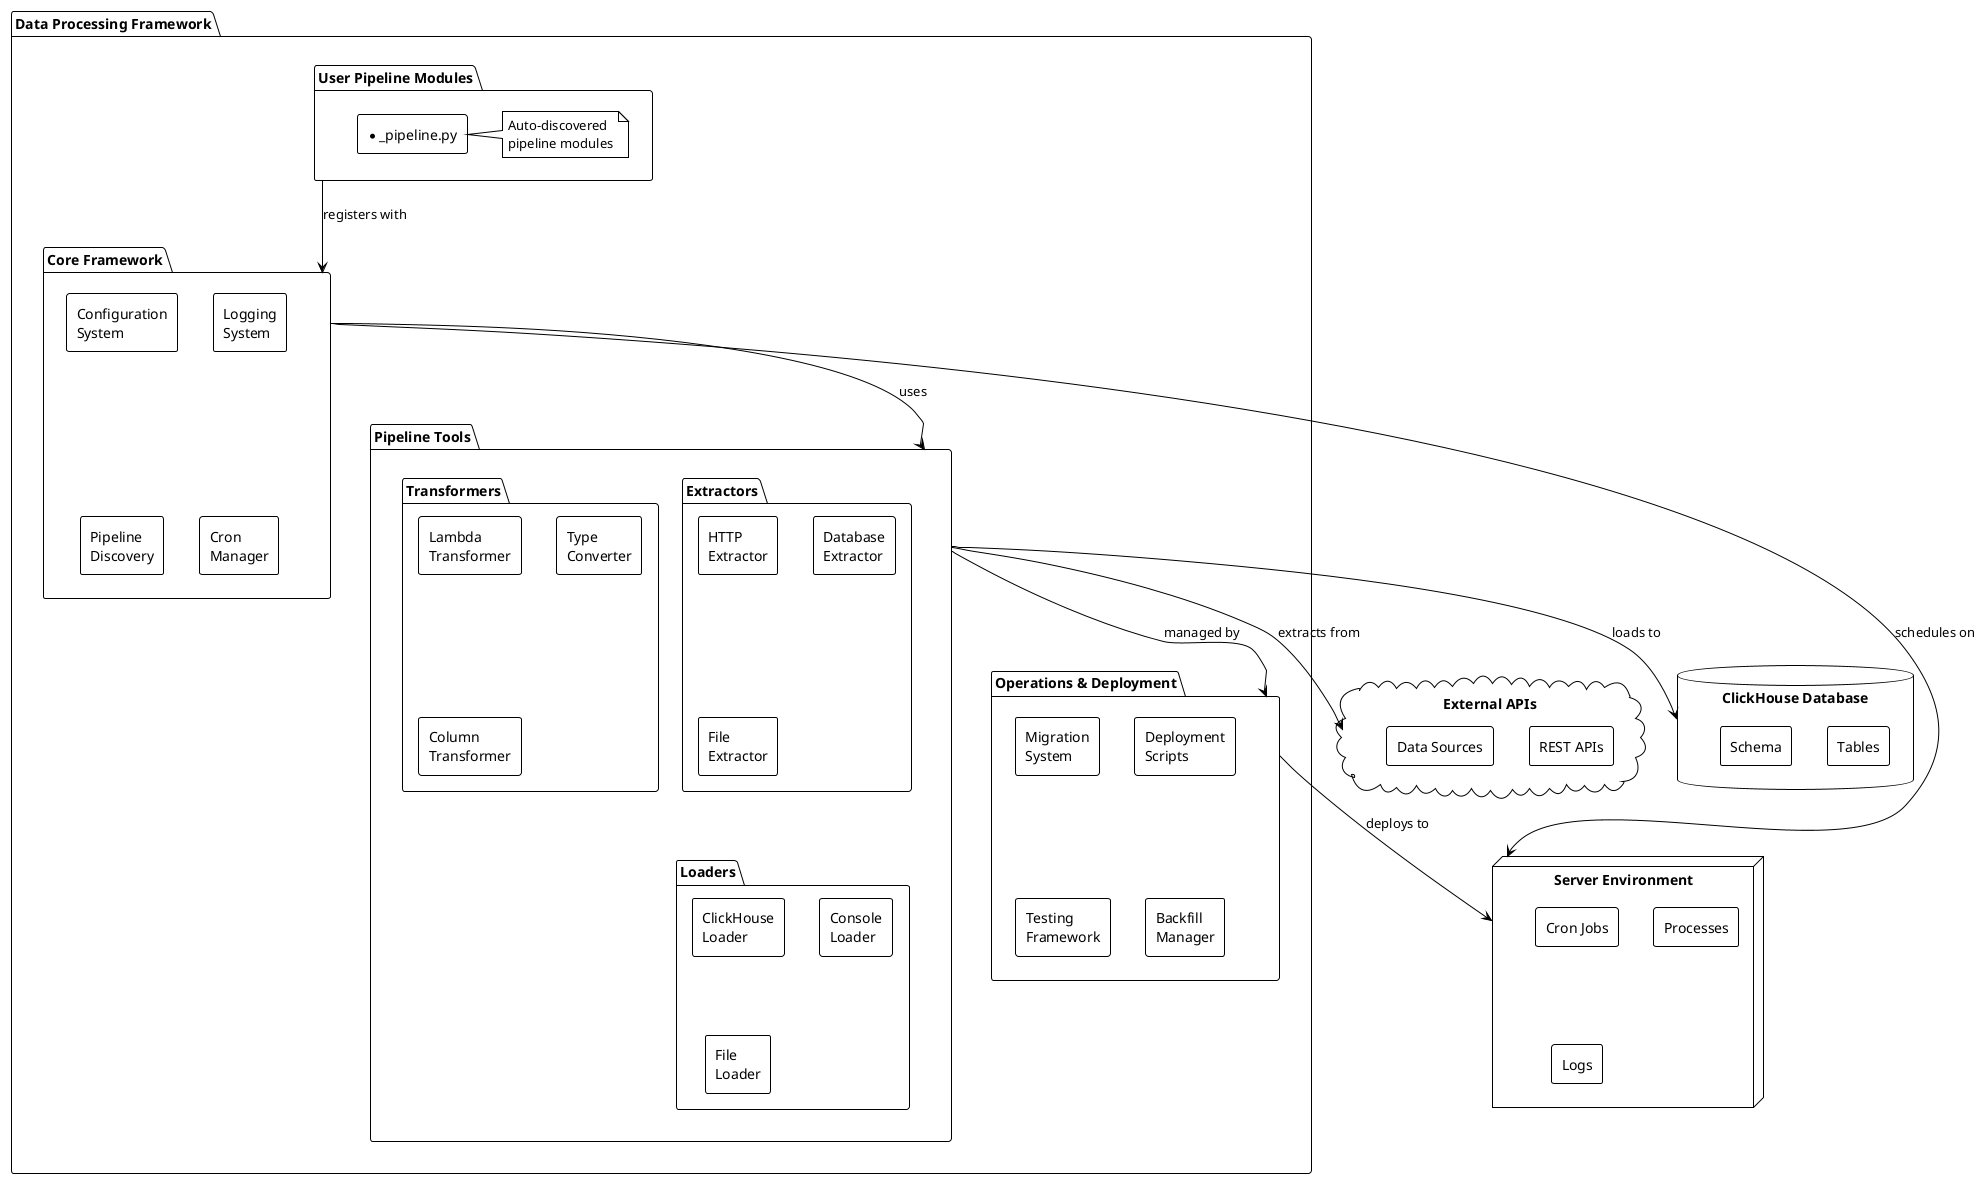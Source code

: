 @startuml System Architecture
!theme plain
skinparam backgroundColor #FFFFFF
skinparam componentStyle rectangle

package "Data Processing Framework" {
    
    package "User Pipeline Modules" as UserPipelines {
        component [*_pipeline.py] as PipelineModules
        note right of PipelineModules : Auto-discovered\npipeline modules
    }
    
    package "Core Framework" as CoreFramework {
        component [Configuration\nSystem] as Config
        component [Logging\nSystem] as Logging
        component [Pipeline\nDiscovery] as Discovery
        component [Cron\nManager] as CronManager
    }
    
    package "Pipeline Tools" as PipelineTools {
        package "Extractors" as Extractors {
            component [HTTP\nExtractor] as HttpExt
            component [Database\nExtractor] as DbExt
            component [File\nExtractor] as FileExt
        }
        
        package "Transformers" as Transformers {
            component [Lambda\nTransformer] as LambdaTrans
            component [Type\nConverter] as TypeTrans
            component [Column\nTransformer] as ColTrans
        }
        
        package "Loaders" as Loaders {
            component [ClickHouse\nLoader] as ChLoader
            component [Console\nLoader] as ConsoleLoader
            component [File\nLoader] as FileLoader
        }
    }
    
    package "Operations & Deployment" as Operations {
        component [Migration\nSystem] as Migrations
        component [Deployment\nScripts] as Deploy
        component [Testing\nFramework] as Testing
        component [Backfill\nManager] as Backfill
    }
}

' External Systems
cloud "External APIs" as ExternalAPIs {
    component [REST APIs] as RestAPIs
    component [Data Sources] as DataSources
}

database "ClickHouse Database" as ClickHouse {
    component [Tables] as Tables
    component [Schema] as Schema
}

node "Server Environment" as Server {
    component [Cron Jobs] as CronJobs
    component [Processes] as Processes
    component [Logs] as Logs
}

' Connections
UserPipelines --> CoreFramework : registers with
CoreFramework --> PipelineTools : uses
PipelineTools --> Operations : managed by
Operations --> Server : deploys to

PipelineTools --> ExternalAPIs : extracts from
PipelineTools --> ClickHouse : loads to
CoreFramework --> Server : schedules on

@enduml
